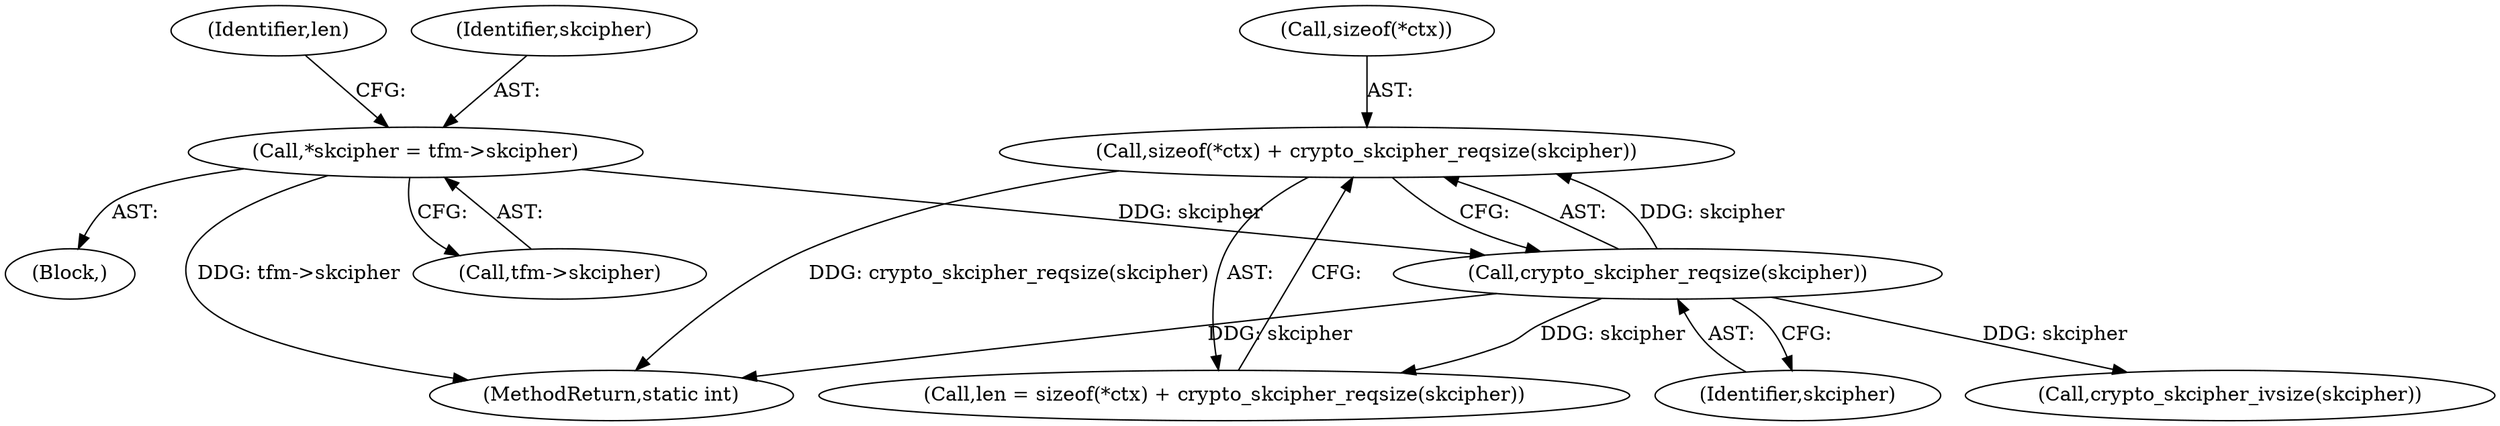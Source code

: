 digraph "0_linux_dd504589577d8e8e70f51f997ad487a4cb6c026f@API" {
"1000123" [label="(Call,sizeof(*ctx) + crypto_skcipher_reqsize(skcipher))"];
"1000127" [label="(Call,crypto_skcipher_reqsize(skcipher))"];
"1000115" [label="(Call,*skcipher = tfm->skcipher)"];
"1000127" [label="(Call,crypto_skcipher_reqsize(skcipher))"];
"1000124" [label="(Call,sizeof(*ctx))"];
"1000128" [label="(Identifier,skcipher)"];
"1000115" [label="(Call,*skcipher = tfm->skcipher)"];
"1000121" [label="(Call,len = sizeof(*ctx) + crypto_skcipher_reqsize(skcipher))"];
"1000116" [label="(Identifier,skcipher)"];
"1000103" [label="(Block,)"];
"1000117" [label="(Call,tfm->skcipher)"];
"1000123" [label="(Call,sizeof(*ctx) + crypto_skcipher_reqsize(skcipher))"];
"1000155" [label="(Call,crypto_skcipher_ivsize(skcipher))"];
"1000248" [label="(MethodReturn,static int)"];
"1000122" [label="(Identifier,len)"];
"1000123" -> "1000121"  [label="AST: "];
"1000123" -> "1000127"  [label="CFG: "];
"1000124" -> "1000123"  [label="AST: "];
"1000127" -> "1000123"  [label="AST: "];
"1000121" -> "1000123"  [label="CFG: "];
"1000123" -> "1000248"  [label="DDG: crypto_skcipher_reqsize(skcipher)"];
"1000127" -> "1000123"  [label="DDG: skcipher"];
"1000127" -> "1000128"  [label="CFG: "];
"1000128" -> "1000127"  [label="AST: "];
"1000127" -> "1000248"  [label="DDG: skcipher"];
"1000127" -> "1000121"  [label="DDG: skcipher"];
"1000115" -> "1000127"  [label="DDG: skcipher"];
"1000127" -> "1000155"  [label="DDG: skcipher"];
"1000115" -> "1000103"  [label="AST: "];
"1000115" -> "1000117"  [label="CFG: "];
"1000116" -> "1000115"  [label="AST: "];
"1000117" -> "1000115"  [label="AST: "];
"1000122" -> "1000115"  [label="CFG: "];
"1000115" -> "1000248"  [label="DDG: tfm->skcipher"];
}
